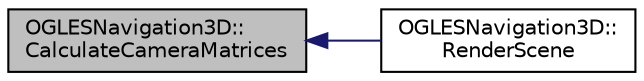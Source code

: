 digraph "OGLESNavigation3D::CalculateCameraMatrices"
{
  edge [fontname="Helvetica",fontsize="10",labelfontname="Helvetica",labelfontsize="10"];
  node [fontname="Helvetica",fontsize="10",shape=record];
  rankdir="LR";
  Node1 [label="OGLESNavigation3D::\lCalculateCameraMatrices",height=0.2,width=0.4,color="black", fillcolor="grey75", style="filled", fontcolor="black"];
  Node1 -> Node2 [dir="back",color="midnightblue",fontsize="10",style="solid"];
  Node2 [label="OGLESNavigation3D::\lRenderScene",height=0.2,width=0.4,color="black", fillcolor="white", style="filled",URL="$class_o_g_l_e_s_navigation3_d.html#a11efe99292758062efe901fb67d54f02"];
}
